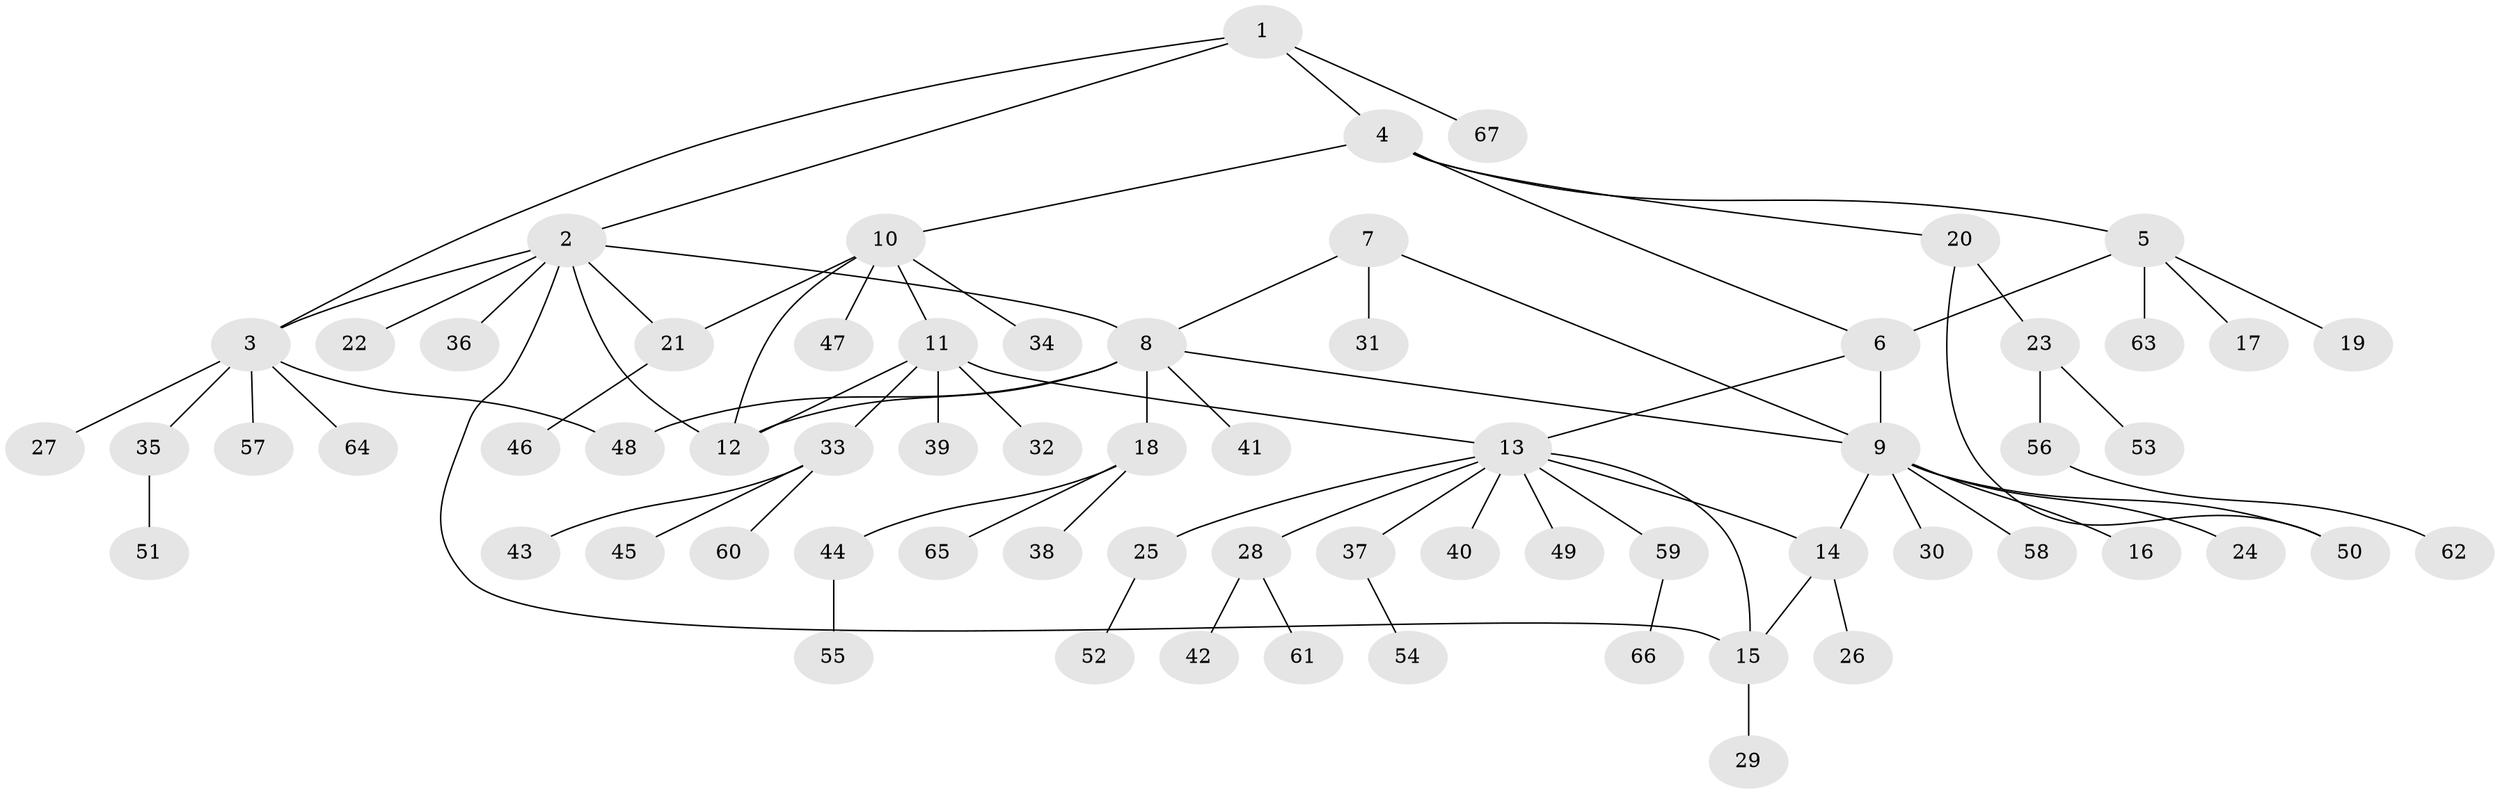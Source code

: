 // Generated by graph-tools (version 1.1) at 2025/15/03/09/25 04:15:56]
// undirected, 67 vertices, 80 edges
graph export_dot {
graph [start="1"]
  node [color=gray90,style=filled];
  1;
  2;
  3;
  4;
  5;
  6;
  7;
  8;
  9;
  10;
  11;
  12;
  13;
  14;
  15;
  16;
  17;
  18;
  19;
  20;
  21;
  22;
  23;
  24;
  25;
  26;
  27;
  28;
  29;
  30;
  31;
  32;
  33;
  34;
  35;
  36;
  37;
  38;
  39;
  40;
  41;
  42;
  43;
  44;
  45;
  46;
  47;
  48;
  49;
  50;
  51;
  52;
  53;
  54;
  55;
  56;
  57;
  58;
  59;
  60;
  61;
  62;
  63;
  64;
  65;
  66;
  67;
  1 -- 2;
  1 -- 3;
  1 -- 4;
  1 -- 67;
  2 -- 3;
  2 -- 8;
  2 -- 12;
  2 -- 15;
  2 -- 21;
  2 -- 22;
  2 -- 36;
  3 -- 27;
  3 -- 35;
  3 -- 48;
  3 -- 57;
  3 -- 64;
  4 -- 5;
  4 -- 6;
  4 -- 10;
  4 -- 20;
  5 -- 6;
  5 -- 17;
  5 -- 19;
  5 -- 63;
  6 -- 9;
  6 -- 13;
  7 -- 8;
  7 -- 9;
  7 -- 31;
  8 -- 9;
  8 -- 12;
  8 -- 18;
  8 -- 41;
  8 -- 48;
  9 -- 14;
  9 -- 16;
  9 -- 24;
  9 -- 30;
  9 -- 50;
  9 -- 58;
  10 -- 11;
  10 -- 12;
  10 -- 21;
  10 -- 34;
  10 -- 47;
  11 -- 12;
  11 -- 13;
  11 -- 32;
  11 -- 33;
  11 -- 39;
  13 -- 14;
  13 -- 15;
  13 -- 25;
  13 -- 28;
  13 -- 37;
  13 -- 40;
  13 -- 49;
  13 -- 59;
  14 -- 15;
  14 -- 26;
  15 -- 29;
  18 -- 38;
  18 -- 44;
  18 -- 65;
  20 -- 23;
  20 -- 50;
  21 -- 46;
  23 -- 53;
  23 -- 56;
  25 -- 52;
  28 -- 42;
  28 -- 61;
  33 -- 43;
  33 -- 45;
  33 -- 60;
  35 -- 51;
  37 -- 54;
  44 -- 55;
  56 -- 62;
  59 -- 66;
}

